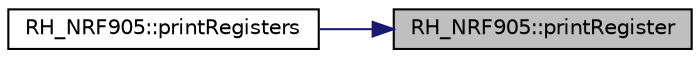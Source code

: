 digraph "RH_NRF905::printRegister"
{
 // LATEX_PDF_SIZE
  edge [fontname="Helvetica",fontsize="10",labelfontname="Helvetica",labelfontsize="10"];
  node [fontname="Helvetica",fontsize="10",shape=record];
  rankdir="RL";
  Node1 [label="RH_NRF905::printRegister",height=0.2,width=0.4,color="black", fillcolor="grey75", style="filled", fontcolor="black",tooltip=" "];
  Node1 -> Node2 [dir="back",color="midnightblue",fontsize="10",style="solid",fontname="Helvetica"];
  Node2 [label="RH_NRF905::printRegisters",height=0.2,width=0.4,color="black", fillcolor="white", style="filled",URL="$class_r_h___n_r_f905.html#a0f1d7dc026204294d0842c03954dce7d",tooltip=" "];
}
